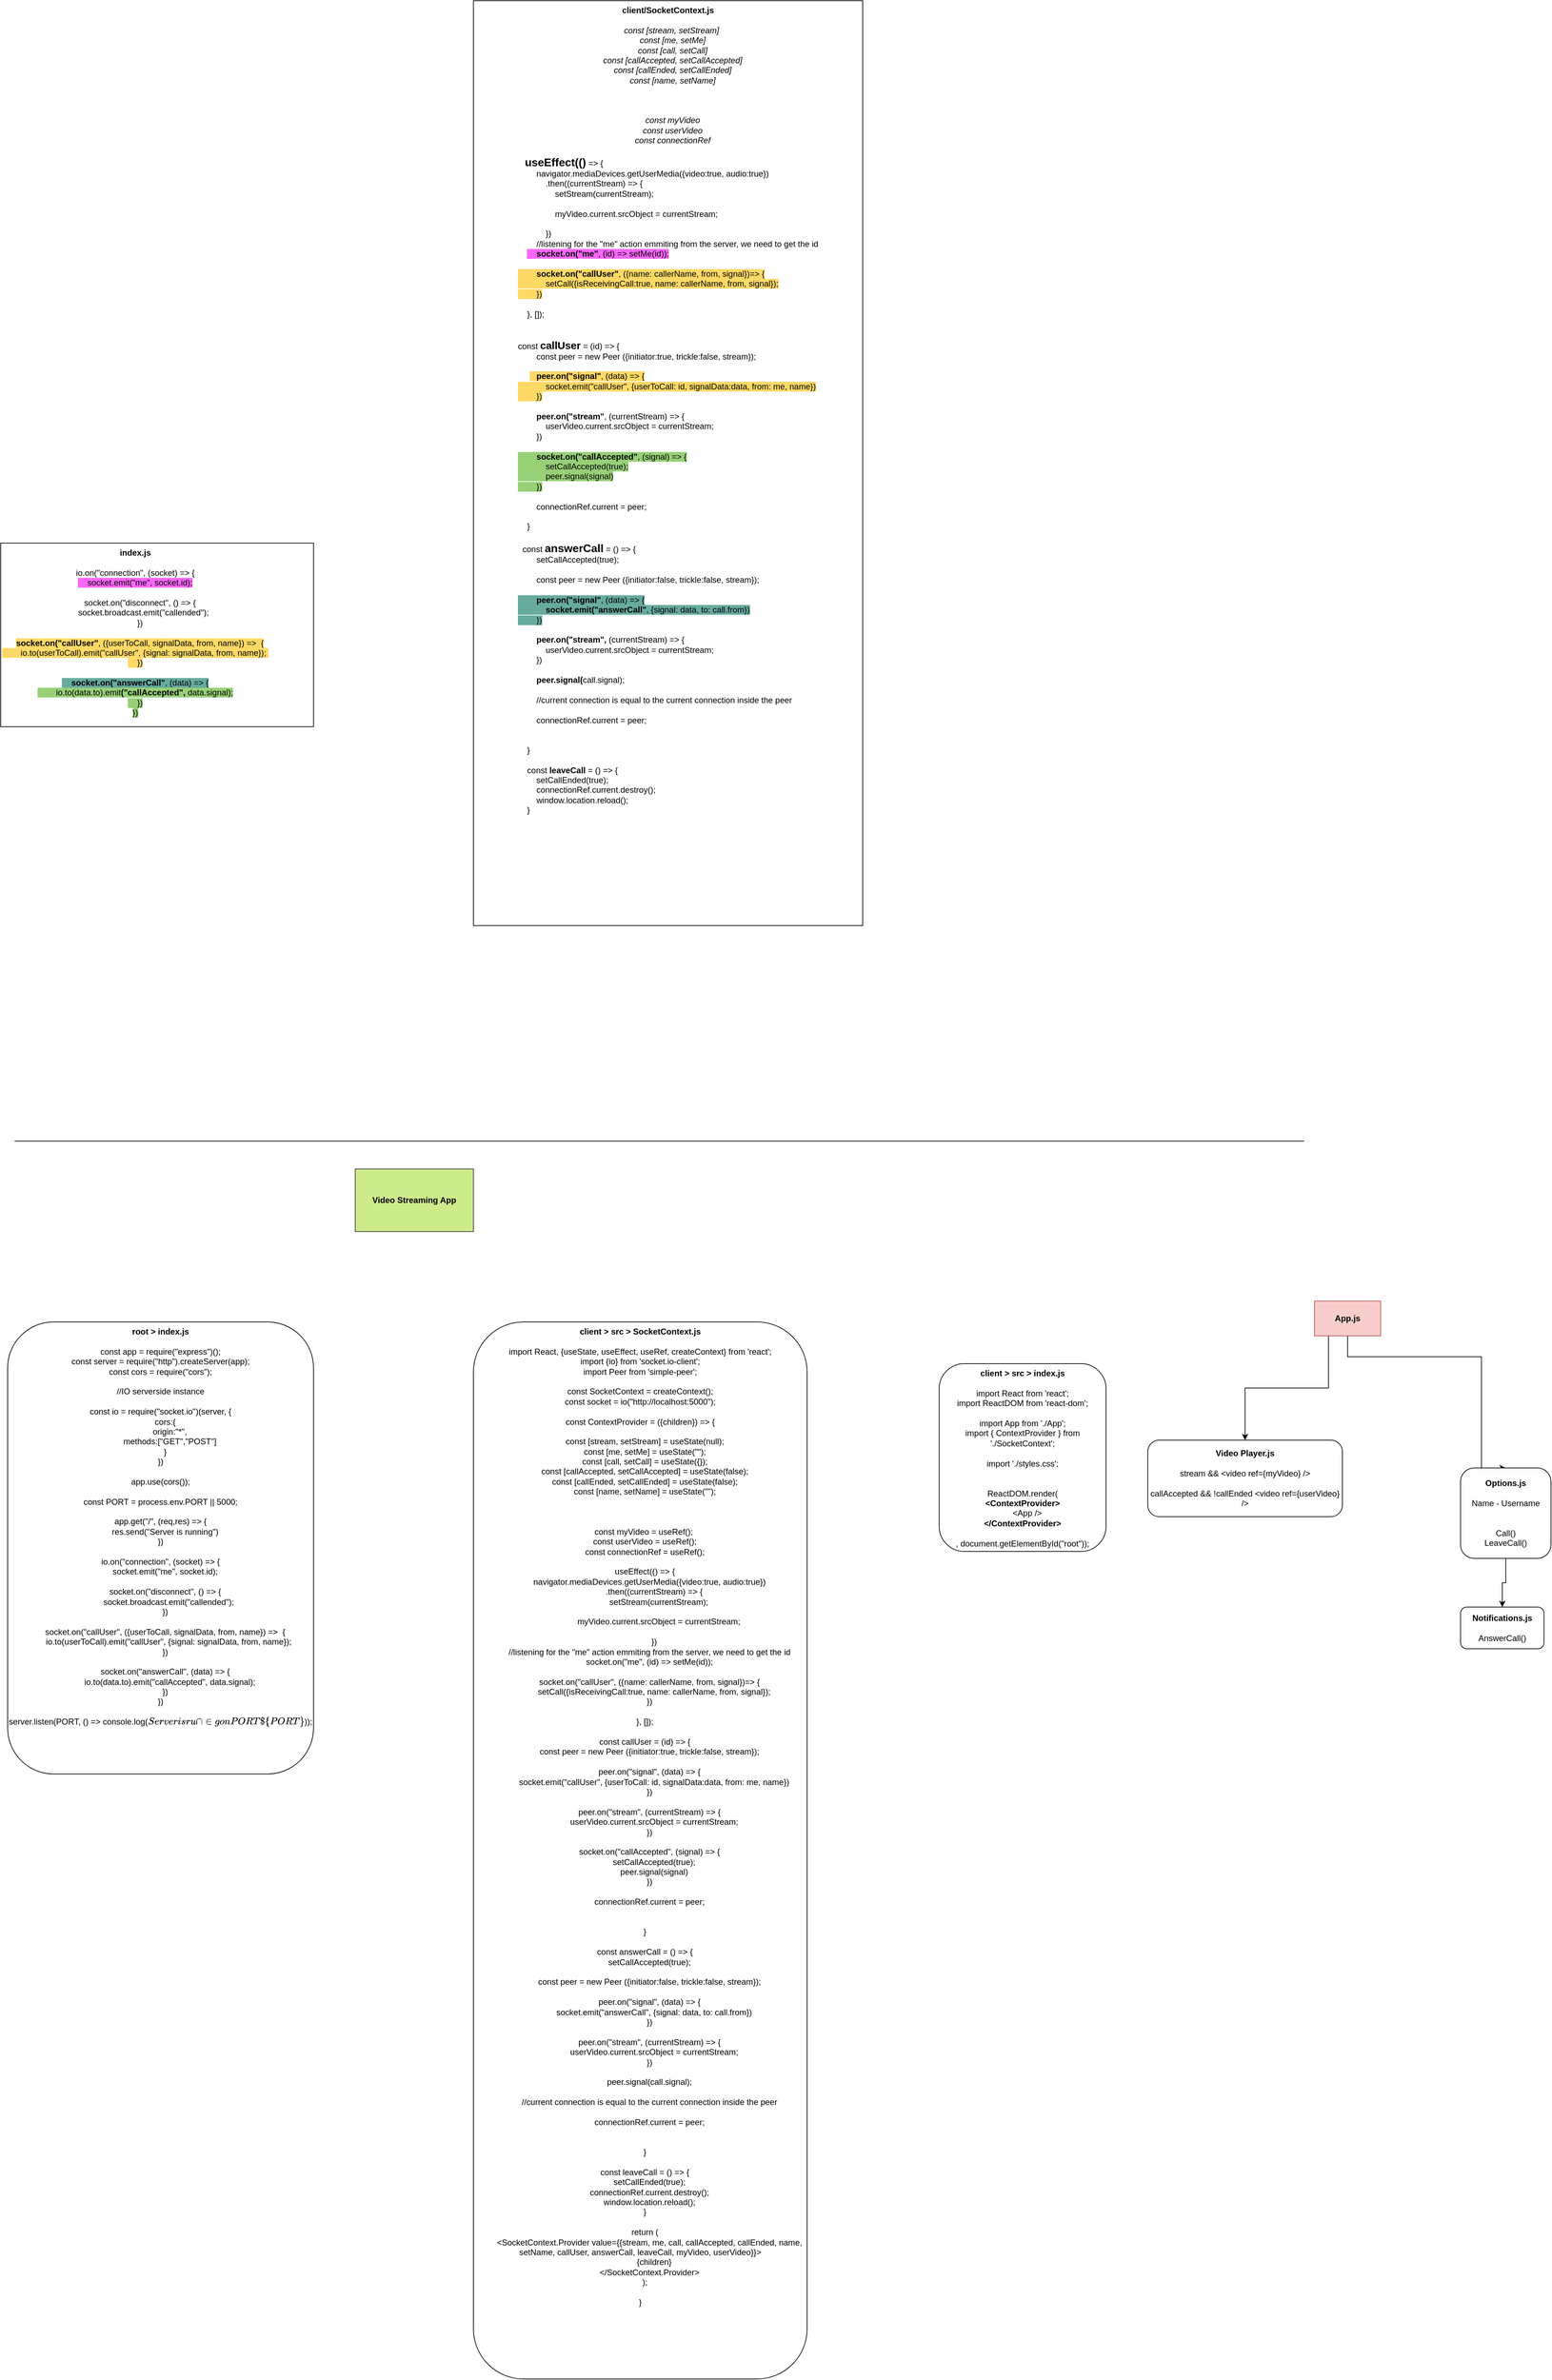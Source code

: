 <mxfile version="14.7.6" type="device"><diagram id="g6lnOcS13rp7qdXDNUub" name="Page-1"><mxGraphModel dx="1695" dy="2788" grid="1" gridSize="10" guides="1" tooltips="1" connect="1" arrows="1" fold="1" page="1" pageScale="1" pageWidth="827" pageHeight="1169" math="0" shadow="0"><root><mxCell id="0"/><mxCell id="1" parent="0"/><mxCell id="RnhJ8bq2N-YOVdaDgEwS-3" value="Video Streaming App" style="rounded=0;whiteSpace=wrap;html=1;fillColor=#cdeb8b;strokeColor=#36393d;fontStyle=1" parent="1" vertex="1"><mxGeometry x="440" y="40" width="170" height="90" as="geometry"/></mxCell><mxCell id="RnhJ8bq2N-YOVdaDgEwS-5" value="&lt;b&gt;root &amp;gt; index.js&lt;/b&gt;&lt;br&gt;&lt;br&gt;&lt;div&gt;&lt;div&gt;const app = require(&quot;express&quot;)();&lt;/div&gt;&lt;div&gt;const server = require(&quot;http&quot;).createServer(app);&lt;/div&gt;&lt;div&gt;const cors = require(&quot;cors&quot;);&lt;/div&gt;&lt;div&gt;&lt;br&gt;&lt;/div&gt;&lt;div&gt;//IO serverside instance&lt;/div&gt;&lt;div&gt;&lt;br&gt;&lt;/div&gt;&lt;div&gt;const io = require(&quot;socket.io&quot;)(server, {&lt;/div&gt;&lt;div&gt;&amp;nbsp; &amp;nbsp; cors:{&lt;/div&gt;&lt;div&gt;&amp;nbsp; &amp;nbsp; &amp;nbsp; &amp;nbsp; origin:&quot;*&quot;,&lt;/div&gt;&lt;div&gt;&amp;nbsp; &amp;nbsp; &amp;nbsp; &amp;nbsp; methods:[&quot;GET&quot;,&quot;POST&quot;]&lt;/div&gt;&lt;div&gt;&amp;nbsp; &amp;nbsp; }&lt;/div&gt;&lt;div&gt;})&lt;/div&gt;&lt;div&gt;&lt;br&gt;&lt;/div&gt;&lt;div&gt;app.use(cors());&lt;/div&gt;&lt;div&gt;&lt;br&gt;&lt;/div&gt;&lt;div&gt;const PORT = process.env.PORT || 5000;&lt;/div&gt;&lt;div&gt;&lt;br&gt;&lt;/div&gt;&lt;div&gt;app.get(&quot;/&quot;, (req,res) =&amp;gt; {&lt;/div&gt;&lt;div&gt;&amp;nbsp; &amp;nbsp; res.send(&quot;Server is running&quot;)&lt;/div&gt;&lt;div&gt;})&lt;/div&gt;&lt;div&gt;&lt;br&gt;&lt;/div&gt;&lt;div&gt;io.on(&quot;connection&quot;, (socket) =&amp;gt; {&lt;/div&gt;&lt;div&gt;&amp;nbsp; &amp;nbsp; socket.emit(&quot;me&quot;, socket.id);&lt;/div&gt;&lt;div&gt;&lt;br&gt;&lt;/div&gt;&lt;div&gt;&amp;nbsp; &amp;nbsp; socket.on(&quot;disconnect&quot;, () =&amp;gt; {&lt;/div&gt;&lt;div&gt;&amp;nbsp; &amp;nbsp; &amp;nbsp; &amp;nbsp; socket.broadcast.emit(&quot;callended&quot;);&amp;nbsp;&lt;/div&gt;&lt;div&gt;&amp;nbsp; &amp;nbsp; })&lt;/div&gt;&lt;div&gt;&lt;br&gt;&lt;/div&gt;&lt;div&gt;&amp;nbsp; &amp;nbsp; socket.on(&quot;callUser&quot;, ({userToCall, signalData, from, name}) =&amp;gt;&amp;nbsp; {&lt;/div&gt;&lt;div&gt;&amp;nbsp; &amp;nbsp; &amp;nbsp; &amp;nbsp; io.to(userToCall).emit(&quot;callUser&quot;, {signal: signalData, from, name});&amp;nbsp;&lt;/div&gt;&lt;div&gt;&amp;nbsp; &amp;nbsp; })&lt;/div&gt;&lt;div&gt;&lt;br&gt;&lt;/div&gt;&lt;div&gt;&amp;nbsp; &amp;nbsp; socket.on(&quot;answerCall&quot;, (data) =&amp;gt; {&lt;/div&gt;&lt;div&gt;&amp;nbsp; &amp;nbsp; &amp;nbsp; &amp;nbsp; io.to(data.to).emit(&quot;callAccepted&quot;, data.signal);&lt;/div&gt;&lt;div&gt;&amp;nbsp; &amp;nbsp; })&lt;/div&gt;&lt;div&gt;})&lt;/div&gt;&lt;div&gt;&lt;br&gt;&lt;/div&gt;&lt;div&gt;server.listen(PORT, () =&amp;gt; console.log(`Server is running on PORT ${PORT}`));&lt;/div&gt;&lt;/div&gt;" style="rounded=1;whiteSpace=wrap;html=1;verticalAlign=top;" parent="1" vertex="1"><mxGeometry x="-60" y="260" width="440" height="650" as="geometry"/></mxCell><mxCell id="rNgBAZTdaepV1WTGZwAj-3" value="&lt;div style=&quot;text-align: center&quot;&gt;&lt;div&gt;&lt;b&gt;index.js&lt;/b&gt;&lt;/div&gt;&lt;div&gt;&lt;br&gt;&lt;/div&gt;&lt;div&gt;&lt;div&gt;io.on(&quot;connection&quot;, (socket) =&amp;gt; {&lt;/div&gt;&lt;div&gt;&lt;span style=&quot;background-color: rgb(255 , 102 , 255)&quot;&gt;&amp;nbsp; &amp;nbsp; socket.emit(&quot;me&quot;, socket.id);&lt;/span&gt;&lt;/div&gt;&lt;div&gt;&lt;br&gt;&lt;/div&gt;&lt;div&gt;&amp;nbsp; &amp;nbsp; socket.on(&quot;disconnect&quot;, () =&amp;gt; {&lt;/div&gt;&lt;div&gt;&amp;nbsp; &amp;nbsp; &amp;nbsp; &amp;nbsp; socket.broadcast.emit(&quot;callended&quot;);&amp;nbsp;&lt;/div&gt;&lt;div&gt;&amp;nbsp; &amp;nbsp; })&lt;/div&gt;&lt;div&gt;&lt;br&gt;&lt;/div&gt;&lt;div&gt;&amp;nbsp; &amp;nbsp; &lt;span style=&quot;background-color: rgb(255 , 217 , 102)&quot;&gt;&lt;b&gt;socket.on(&quot;callUser&quot;&lt;/b&gt;, ({userToCall, signalData, from, name}) =&amp;gt;&amp;nbsp; {&lt;/span&gt;&lt;/div&gt;&lt;div&gt;&lt;span style=&quot;background-color: rgb(255 , 217 , 102)&quot;&gt;&amp;nbsp; &amp;nbsp; &amp;nbsp;&lt;b&gt; &amp;nbsp;&lt;/b&gt; io.to(userToCall).emit(&quot;callUser&quot;, {signal: signalData, from, name});&amp;nbsp;&lt;/span&gt;&lt;/div&gt;&lt;div&gt;&lt;span style=&quot;background-color: rgb(255 , 217 , 102)&quot;&gt;&amp;nbsp; &amp;nbsp; })&lt;/span&gt;&lt;/div&gt;&lt;div&gt;&lt;br&gt;&lt;/div&gt;&lt;div&gt;&lt;span style=&quot;background-color: rgb(103 , 171 , 159)&quot;&gt;&amp;nbsp; &amp;nbsp; &lt;b&gt;socket.on(&quot;answerCall&quot;&lt;/b&gt;, (data) =&amp;gt; {&lt;/span&gt;&lt;/div&gt;&lt;div&gt;&lt;span style=&quot;background-color: rgb(151 , 208 , 119)&quot;&gt;&amp;nbsp; &amp;nbsp; &amp;nbsp; &amp;nbsp; io.to(data.to).emit&lt;b&gt;(&quot;callAccepted&quot;,&lt;/b&gt; data.signal);&lt;/span&gt;&lt;/div&gt;&lt;div&gt;&lt;span style=&quot;background-color: rgb(151 , 208 , 119)&quot;&gt;&amp;nbsp; &amp;nbsp; })&lt;/span&gt;&lt;/div&gt;&lt;div&gt;&lt;span style=&quot;background-color: rgb(151 , 208 , 119)&quot;&gt;})&lt;/span&gt;&lt;/div&gt;&lt;/div&gt;&lt;/div&gt;" style="rounded=0;whiteSpace=wrap;html=1;align=left;verticalAlign=top;" vertex="1" parent="1"><mxGeometry x="-70" y="-860" width="450" height="264" as="geometry"/></mxCell><mxCell id="rNgBAZTdaepV1WTGZwAj-5" value="" style="endArrow=none;html=1;" edge="1" parent="1"><mxGeometry width="50" height="50" relative="1" as="geometry"><mxPoint x="-50" as="sourcePoint"/><mxPoint x="1805" as="targetPoint"/></mxGeometry></mxCell><mxCell id="rNgBAZTdaepV1WTGZwAj-6" value="&lt;div&gt;&lt;b&gt;client/SocketContext.js&lt;/b&gt;&lt;/div&gt;&lt;div&gt;&lt;br&gt;&lt;/div&gt;&lt;div&gt;&amp;nbsp; &amp;nbsp;&lt;span&gt;&lt;i&gt;&amp;nbsp;const [stream, setStream]&amp;nbsp;&lt;/i&gt;&lt;/span&gt;&lt;/div&gt;&lt;div&gt;&lt;i&gt;&amp;nbsp; &amp;nbsp; const [me, setMe]&lt;/i&gt;&lt;/div&gt;&lt;div&gt;&lt;i&gt;&amp;nbsp; &amp;nbsp; const [call, setCall]&lt;/i&gt;&lt;/div&gt;&lt;div&gt;&lt;i&gt;&amp;nbsp; &amp;nbsp; const [callAccepted, setCallAccepted]&lt;/i&gt;&lt;/div&gt;&lt;div&gt;&lt;i&gt;&amp;nbsp; &amp;nbsp; const [callEnded, setCallEnded]&lt;/i&gt;&lt;/div&gt;&lt;div&gt;&lt;i&gt;&amp;nbsp; &amp;nbsp; const [name, setName]&lt;/i&gt;&lt;/div&gt;&lt;div&gt;&lt;i&gt;&lt;br&gt;&lt;/i&gt;&lt;/div&gt;&lt;div&gt;&lt;i&gt;&lt;br&gt;&lt;/i&gt;&lt;/div&gt;&lt;div&gt;&lt;i&gt;&lt;br&gt;&lt;/i&gt;&lt;/div&gt;&lt;div&gt;&lt;i&gt;&amp;nbsp; &amp;nbsp; const myVideo&lt;/i&gt;&lt;/div&gt;&lt;div&gt;&lt;i&gt;&amp;nbsp; &amp;nbsp; const userVideo&lt;/i&gt;&lt;/div&gt;&lt;div&gt;&lt;i&gt;&amp;nbsp; &amp;nbsp; const connectionRef&lt;/i&gt;&lt;/div&gt;&lt;div&gt;&lt;i&gt;&lt;br&gt;&lt;/i&gt;&lt;/div&gt;&lt;div&gt;&lt;div style=&quot;text-align: left&quot;&gt;&amp;nbsp; &amp;nbsp;&lt;b&gt;&lt;font style=&quot;font-size: 16px&quot;&gt;useEffect(()&lt;/font&gt;&lt;/b&gt; =&amp;gt; {&lt;/div&gt;&lt;div style=&quot;text-align: left&quot;&gt;&amp;nbsp; &amp;nbsp; &amp;nbsp; &amp;nbsp; navigator.mediaDevices.getUserMedia({video:true, audio:true})&lt;/div&gt;&lt;div style=&quot;text-align: left&quot;&gt;&amp;nbsp; &amp;nbsp; &amp;nbsp; &amp;nbsp; &amp;nbsp; &amp;nbsp; .then((currentStream) =&amp;gt; {&lt;/div&gt;&lt;div style=&quot;text-align: left&quot;&gt;&amp;nbsp; &amp;nbsp; &amp;nbsp; &amp;nbsp; &amp;nbsp; &amp;nbsp; &amp;nbsp; &amp;nbsp; setStream(currentStream);&lt;/div&gt;&lt;div style=&quot;text-align: left&quot;&gt;&lt;br&gt;&lt;/div&gt;&lt;div style=&quot;text-align: left&quot;&gt;&amp;nbsp; &amp;nbsp; &amp;nbsp; &amp;nbsp; &amp;nbsp; &amp;nbsp; &amp;nbsp; &amp;nbsp; myVideo.current.srcObject = currentStream;&lt;/div&gt;&lt;div style=&quot;text-align: left&quot;&gt;&lt;br&gt;&lt;/div&gt;&lt;div style=&quot;text-align: left&quot;&gt;&amp;nbsp; &amp;nbsp; &amp;nbsp; &amp;nbsp; &amp;nbsp; &amp;nbsp; })&lt;/div&gt;&lt;div style=&quot;text-align: left&quot;&gt;&amp;nbsp; &amp;nbsp; &amp;nbsp; &amp;nbsp; //listening for the &quot;me&quot; action emmiting from the server, we need to get the id&lt;/div&gt;&lt;div style=&quot;text-align: left&quot;&gt;&amp;nbsp; &amp;nbsp; &lt;span style=&quot;background-color: rgb(255 , 102 , 255)&quot;&gt;&amp;nbsp; &amp;nbsp;&lt;b&gt; socket.on(&quot;me&quot;&lt;/b&gt;, (id) =&amp;gt; setMe(id));&lt;/span&gt;&lt;/div&gt;&lt;div style=&quot;text-align: left&quot;&gt;&lt;br&gt;&lt;/div&gt;&lt;div style=&quot;text-align: left&quot;&gt;&lt;span style=&quot;background-color: rgb(255 , 217 , 102)&quot;&gt;&amp;nbsp; &amp;nbsp; &amp;nbsp; &amp;nbsp; &lt;b&gt;socket.on(&quot;callUser&quot;&lt;/b&gt;, ({name: callerName, from, signal})=&amp;gt; {&lt;/span&gt;&lt;/div&gt;&lt;div style=&quot;text-align: left&quot;&gt;&lt;span style=&quot;background-color: rgb(255 , 217 , 102)&quot;&gt;&amp;nbsp; &amp;nbsp; &amp;nbsp; &amp;nbsp; &amp;nbsp; &amp;nbsp; setCall({isReceivingCall:true, name: callerName, from, signal});&lt;/span&gt;&lt;/div&gt;&lt;div style=&quot;text-align: left&quot;&gt;&lt;span style=&quot;background-color: rgb(255 , 217 , 102)&quot;&gt;&amp;nbsp; &amp;nbsp; &amp;nbsp; &amp;nbsp; })&lt;/span&gt;&lt;/div&gt;&lt;div style=&quot;text-align: left&quot;&gt;&lt;br&gt;&lt;/div&gt;&lt;div style=&quot;text-align: left&quot;&gt;&amp;nbsp; &amp;nbsp; }, []);&lt;/div&gt;&lt;/div&gt;&lt;div style=&quot;text-align: left&quot;&gt;&lt;br&gt;&lt;/div&gt;&lt;div style=&quot;text-align: left&quot;&gt;&lt;br&gt;&lt;/div&gt;&lt;div style=&quot;text-align: left&quot;&gt;&lt;div&gt;const &lt;b&gt;&lt;font style=&quot;font-size: 15px&quot;&gt;callUser&lt;/font&gt; &lt;/b&gt;= (id) =&amp;gt; {&lt;/div&gt;&lt;div&gt;&amp;nbsp; &amp;nbsp; &amp;nbsp; &amp;nbsp; const peer = new Peer ({initiator:true, trickle:false, stream});&lt;/div&gt;&lt;div&gt;&lt;br&gt;&lt;/div&gt;&lt;div&gt;&amp;nbsp; &amp;nbsp; &amp;nbsp;&lt;span style=&quot;background-color: rgb(255 , 217 , 102)&quot;&gt; &lt;b&gt;&amp;nbsp; peer.on(&quot;signal&quot;&lt;/b&gt;, (data) =&amp;gt; {&lt;/span&gt;&lt;/div&gt;&lt;div&gt;&lt;span style=&quot;background-color: rgb(255 , 217 , 102)&quot;&gt;&amp;nbsp; &amp;nbsp; &amp;nbsp; &amp;nbsp; &amp;nbsp; &amp;nbsp; socket.emit(&quot;callUser&quot;, {userToCall: id, signalData:data, from: me, name})&lt;/span&gt;&lt;/div&gt;&lt;div&gt;&lt;span style=&quot;background-color: rgb(255 , 217 , 102)&quot;&gt;&amp;nbsp; &amp;nbsp; &amp;nbsp; &amp;nbsp; })&lt;/span&gt;&lt;/div&gt;&lt;div&gt;&lt;br&gt;&lt;/div&gt;&lt;div&gt;&amp;nbsp; &amp;nbsp; &amp;nbsp; &amp;nbsp; &lt;b&gt;peer.on(&quot;stream&quot;&lt;/b&gt;, (currentStream) =&amp;gt; {&lt;/div&gt;&lt;div&gt;&amp;nbsp; &amp;nbsp; &amp;nbsp; &amp;nbsp; &amp;nbsp; &amp;nbsp; userVideo.current.srcObject = currentStream;&lt;/div&gt;&lt;div&gt;&amp;nbsp; &amp;nbsp; &amp;nbsp; &amp;nbsp; })&lt;/div&gt;&lt;div&gt;&lt;br&gt;&lt;/div&gt;&lt;div&gt;&lt;span style=&quot;background-color: rgb(151 , 208 , 119)&quot;&gt;&amp;nbsp; &amp;nbsp; &amp;nbsp; &amp;nbsp;&lt;b&gt; socket.on(&quot;callAccepted&quot;&lt;/b&gt;, (signal) =&amp;gt; {&lt;/span&gt;&lt;/div&gt;&lt;div&gt;&lt;span style=&quot;background-color: rgb(151 , 208 , 119)&quot;&gt;&amp;nbsp; &amp;nbsp; &amp;nbsp; &amp;nbsp; &amp;nbsp; &amp;nbsp; setCallAccepted(true);&lt;/span&gt;&lt;/div&gt;&lt;div&gt;&lt;span style=&quot;background-color: rgb(151 , 208 , 119)&quot;&gt;&amp;nbsp; &amp;nbsp; &amp;nbsp; &amp;nbsp; &amp;nbsp; &amp;nbsp; peer.signal(signal)&lt;/span&gt;&lt;/div&gt;&lt;div&gt;&lt;span style=&quot;background-color: rgb(151 , 208 , 119)&quot;&gt;&amp;nbsp; &amp;nbsp; &amp;nbsp; &amp;nbsp; })&lt;/span&gt;&lt;/div&gt;&lt;div&gt;&lt;br&gt;&lt;/div&gt;&lt;div&gt;&amp;nbsp; &amp;nbsp; &amp;nbsp; &amp;nbsp; connectionRef.current = peer;&lt;/div&gt;&lt;div&gt;&lt;span&gt;&amp;nbsp; &amp;nbsp; &amp;nbsp;&lt;/span&gt;&lt;br&gt;&lt;/div&gt;&lt;div&gt;&amp;nbsp; &amp;nbsp; }&lt;/div&gt;&lt;div&gt;&lt;br&gt;&lt;/div&gt;&lt;div&gt;&lt;div&gt;&amp;nbsp; const &lt;b&gt;&lt;font style=&quot;font-size: 16px&quot;&gt;answerCall&lt;/font&gt; &lt;/b&gt;= () =&amp;gt; {&lt;/div&gt;&lt;div&gt;&amp;nbsp; &amp;nbsp; &amp;nbsp; &amp;nbsp; setCallAccepted(true);&lt;/div&gt;&lt;div&gt;&lt;br&gt;&lt;/div&gt;&lt;div&gt;&amp;nbsp; &amp;nbsp; &amp;nbsp; &amp;nbsp; const peer = new Peer ({initiator:false, trickle:false, stream});&lt;/div&gt;&lt;div&gt;&lt;br&gt;&lt;/div&gt;&lt;div&gt;&lt;span style=&quot;background-color: rgb(103 , 171 , 159)&quot;&gt;&amp;nbsp; &amp;nbsp; &amp;nbsp;&lt;b&gt; &amp;nbsp; peer.on(&quot;signal&quot;&lt;/b&gt;, (data) =&amp;gt; {&lt;/span&gt;&lt;/div&gt;&lt;div&gt;&lt;span style=&quot;background-color: rgb(103 , 171 , 159)&quot;&gt;&amp;nbsp; &amp;nbsp; &amp;nbsp; &amp;nbsp; &amp;nbsp; &amp;nbsp; &lt;b&gt;socket.emit(&quot;answerCall&quot;&lt;/b&gt;, {signal: data, to: call.from})&lt;/span&gt;&lt;/div&gt;&lt;div&gt;&lt;span style=&quot;background-color: rgb(103 , 171 , 159)&quot;&gt;&amp;nbsp; &amp;nbsp; &amp;nbsp; &amp;nbsp; })&lt;/span&gt;&lt;/div&gt;&lt;div&gt;&lt;br&gt;&lt;/div&gt;&lt;div&gt;&amp;nbsp; &amp;nbsp; &amp;nbsp; &amp;nbsp; &lt;b&gt;peer.on(&quot;stream&quot;,&lt;/b&gt; (currentStream) =&amp;gt; {&lt;/div&gt;&lt;div&gt;&amp;nbsp; &amp;nbsp; &amp;nbsp; &amp;nbsp; &amp;nbsp; &amp;nbsp; userVideo.current.srcObject = currentStream;&lt;/div&gt;&lt;div&gt;&amp;nbsp; &amp;nbsp; &amp;nbsp; &amp;nbsp; })&lt;/div&gt;&lt;div&gt;&lt;br&gt;&lt;/div&gt;&lt;div&gt;&amp;nbsp; &amp;nbsp; &amp;nbsp; &amp;nbsp; &lt;b&gt;peer.signal(&lt;/b&gt;call.signal);&lt;/div&gt;&lt;div&gt;&lt;br&gt;&lt;/div&gt;&lt;div&gt;&amp;nbsp; &amp;nbsp; &amp;nbsp; &amp;nbsp; //current connection is equal to the current connection inside the peer&lt;/div&gt;&lt;div&gt;&lt;br&gt;&lt;/div&gt;&lt;div&gt;&amp;nbsp; &amp;nbsp; &amp;nbsp; &amp;nbsp; connectionRef.current = peer;&lt;/div&gt;&lt;div&gt;&lt;br&gt;&lt;/div&gt;&lt;div&gt;&lt;br&gt;&lt;/div&gt;&lt;div&gt;&amp;nbsp; &amp;nbsp; }&lt;/div&gt;&lt;/div&gt;&lt;div&gt;&lt;br&gt;&lt;/div&gt;&lt;div&gt;&lt;div&gt;&amp;nbsp; &amp;nbsp; const &lt;b&gt;leaveCall&lt;/b&gt; = () =&amp;gt; {&lt;/div&gt;&lt;div&gt;&amp;nbsp; &amp;nbsp; &amp;nbsp; &amp;nbsp; setCallEnded(true);&lt;/div&gt;&lt;div&gt;&amp;nbsp; &amp;nbsp; &amp;nbsp; &amp;nbsp; connectionRef.current.destroy();&lt;/div&gt;&lt;div&gt;&amp;nbsp; &amp;nbsp; &amp;nbsp; &amp;nbsp; window.location.reload();&lt;/div&gt;&lt;div&gt;&amp;nbsp; &amp;nbsp; }&lt;/div&gt;&lt;/div&gt;&lt;/div&gt;" style="rounded=0;whiteSpace=wrap;html=1;align=center;verticalAlign=top;" vertex="1" parent="1"><mxGeometry x="610" y="-1640" width="560" height="1330" as="geometry"/></mxCell><mxCell id="rNgBAZTdaepV1WTGZwAj-9" value="&lt;b&gt;client &amp;gt; src &amp;gt; SocketContext.js&lt;/b&gt;&lt;br&gt;&lt;br&gt;&lt;div&gt;import React, {useState, useEffect, useRef, createContext} from 'react';&lt;/div&gt;&lt;div&gt;import {io} from 'socket.io-client';&lt;/div&gt;&lt;div&gt;import Peer from 'simple-peer';&lt;/div&gt;&lt;div&gt;&lt;br&gt;&lt;/div&gt;&lt;div&gt;const SocketContext = createContext();&lt;/div&gt;&lt;div&gt;const socket = io(&quot;http://localhost:5000&quot;);&lt;/div&gt;&lt;div&gt;&lt;br&gt;&lt;/div&gt;&lt;div&gt;const ContextProvider = ({children}) =&amp;gt; {&lt;/div&gt;&lt;div&gt;&lt;br&gt;&lt;/div&gt;&lt;div&gt;&amp;nbsp; &amp;nbsp; const [stream, setStream] = useState(null);&lt;/div&gt;&lt;div&gt;&amp;nbsp; &amp;nbsp; const [me, setMe] = useState(&quot;&quot;);&lt;/div&gt;&lt;div&gt;&amp;nbsp; &amp;nbsp; const [call, setCall] = useState({});&lt;/div&gt;&lt;div&gt;&amp;nbsp; &amp;nbsp; const [callAccepted, setCallAccepted] = useState(false);&lt;/div&gt;&lt;div&gt;&amp;nbsp; &amp;nbsp; const [callEnded, setCallEnded] = useState(false);&lt;/div&gt;&lt;div&gt;&amp;nbsp; &amp;nbsp; const [name, setName] = useState(&quot;&quot;);&lt;/div&gt;&lt;div&gt;&lt;br&gt;&lt;/div&gt;&lt;div&gt;&lt;br&gt;&lt;/div&gt;&lt;div&gt;&lt;br&gt;&lt;/div&gt;&lt;div&gt;&amp;nbsp; &amp;nbsp; const myVideo = useRef();&amp;nbsp;&lt;/div&gt;&lt;div&gt;&amp;nbsp; &amp;nbsp; const userVideo = useRef();&lt;/div&gt;&lt;div&gt;&amp;nbsp; &amp;nbsp; const connectionRef = useRef();&lt;/div&gt;&lt;div&gt;&lt;br&gt;&lt;/div&gt;&lt;div&gt;&amp;nbsp; &amp;nbsp; useEffect(() =&amp;gt; {&lt;/div&gt;&lt;div&gt;&amp;nbsp; &amp;nbsp; &amp;nbsp; &amp;nbsp; navigator.mediaDevices.getUserMedia({video:true, audio:true})&lt;/div&gt;&lt;div&gt;&amp;nbsp; &amp;nbsp; &amp;nbsp; &amp;nbsp; &amp;nbsp; &amp;nbsp; .then((currentStream) =&amp;gt; {&lt;/div&gt;&lt;div&gt;&amp;nbsp; &amp;nbsp; &amp;nbsp; &amp;nbsp; &amp;nbsp; &amp;nbsp; &amp;nbsp; &amp;nbsp; setStream(currentStream);&lt;/div&gt;&lt;div&gt;&lt;br&gt;&lt;/div&gt;&lt;div&gt;&amp;nbsp; &amp;nbsp; &amp;nbsp; &amp;nbsp; &amp;nbsp; &amp;nbsp; &amp;nbsp; &amp;nbsp; myVideo.current.srcObject = currentStream;&lt;/div&gt;&lt;div&gt;&lt;br&gt;&lt;/div&gt;&lt;div&gt;&amp;nbsp; &amp;nbsp; &amp;nbsp; &amp;nbsp; &amp;nbsp; &amp;nbsp; })&lt;/div&gt;&lt;div&gt;&amp;nbsp; &amp;nbsp; &amp;nbsp; &amp;nbsp; //listening for the &quot;me&quot; action emmiting from the server, we need to get the id&lt;/div&gt;&lt;div&gt;&amp;nbsp; &amp;nbsp; &amp;nbsp; &amp;nbsp; socket.on(&quot;me&quot;, (id) =&amp;gt; setMe(id));&lt;/div&gt;&lt;div&gt;&lt;br&gt;&lt;/div&gt;&lt;div&gt;&amp;nbsp; &amp;nbsp; &amp;nbsp; &amp;nbsp; socket.on(&quot;callUser&quot;, ({name: callerName, from, signal})=&amp;gt; {&lt;/div&gt;&lt;div&gt;&amp;nbsp; &amp;nbsp; &amp;nbsp; &amp;nbsp; &amp;nbsp; &amp;nbsp; setCall({isReceivingCall:true, name: callerName, from, signal});&lt;/div&gt;&lt;div&gt;&amp;nbsp; &amp;nbsp; &amp;nbsp; &amp;nbsp; })&lt;/div&gt;&lt;div&gt;&lt;br&gt;&lt;/div&gt;&lt;div&gt;&amp;nbsp; &amp;nbsp; }, []);&lt;/div&gt;&lt;div&gt;&lt;br&gt;&lt;/div&gt;&lt;div&gt;&amp;nbsp; &amp;nbsp; const callUser = (id) =&amp;gt; {&lt;/div&gt;&lt;div&gt;&amp;nbsp; &amp;nbsp; &amp;nbsp; &amp;nbsp; const peer = new Peer ({initiator:true, trickle:false, stream});&lt;/div&gt;&lt;div&gt;&lt;br&gt;&lt;/div&gt;&lt;div&gt;&amp;nbsp; &amp;nbsp; &amp;nbsp; &amp;nbsp; peer.on(&quot;signal&quot;, (data) =&amp;gt; {&lt;/div&gt;&lt;div&gt;&amp;nbsp; &amp;nbsp; &amp;nbsp; &amp;nbsp; &amp;nbsp; &amp;nbsp; socket.emit(&quot;callUser&quot;, {userToCall: id, signalData:data, from: me, name})&lt;/div&gt;&lt;div&gt;&amp;nbsp; &amp;nbsp; &amp;nbsp; &amp;nbsp; })&lt;/div&gt;&lt;div&gt;&lt;br&gt;&lt;/div&gt;&lt;div&gt;&amp;nbsp; &amp;nbsp; &amp;nbsp; &amp;nbsp; peer.on(&quot;stream&quot;, (currentStream) =&amp;gt; {&lt;/div&gt;&lt;div&gt;&amp;nbsp; &amp;nbsp; &amp;nbsp; &amp;nbsp; &amp;nbsp; &amp;nbsp; userVideo.current.srcObject = currentStream;&lt;/div&gt;&lt;div&gt;&amp;nbsp; &amp;nbsp; &amp;nbsp; &amp;nbsp; })&lt;/div&gt;&lt;div&gt;&lt;br&gt;&lt;/div&gt;&lt;div&gt;&amp;nbsp; &amp;nbsp; &amp;nbsp; &amp;nbsp; socket.on(&quot;callAccepted&quot;, (signal) =&amp;gt; {&lt;/div&gt;&lt;div&gt;&amp;nbsp; &amp;nbsp; &amp;nbsp; &amp;nbsp; &amp;nbsp; &amp;nbsp; setCallAccepted(true);&lt;/div&gt;&lt;div&gt;&amp;nbsp; &amp;nbsp; &amp;nbsp; &amp;nbsp; &amp;nbsp; &amp;nbsp; peer.signal(signal)&lt;/div&gt;&lt;div&gt;&amp;nbsp; &amp;nbsp; &amp;nbsp; &amp;nbsp; })&lt;/div&gt;&lt;div&gt;&lt;br&gt;&lt;/div&gt;&lt;div&gt;&amp;nbsp; &amp;nbsp; &amp;nbsp; &amp;nbsp; connectionRef.current = peer;&lt;/div&gt;&lt;div&gt;&lt;br&gt;&lt;/div&gt;&lt;div&gt;&lt;br&gt;&lt;/div&gt;&lt;div&gt;&amp;nbsp; &amp;nbsp; }&lt;/div&gt;&lt;div&gt;&lt;br&gt;&lt;/div&gt;&lt;div&gt;&amp;nbsp; &amp;nbsp; const answerCall = () =&amp;gt; {&lt;/div&gt;&lt;div&gt;&amp;nbsp; &amp;nbsp; &amp;nbsp; &amp;nbsp; setCallAccepted(true);&lt;/div&gt;&lt;div&gt;&lt;br&gt;&lt;/div&gt;&lt;div&gt;&amp;nbsp; &amp;nbsp; &amp;nbsp; &amp;nbsp; const peer = new Peer ({initiator:false, trickle:false, stream});&lt;/div&gt;&lt;div&gt;&lt;br&gt;&lt;/div&gt;&lt;div&gt;&amp;nbsp; &amp;nbsp; &amp;nbsp; &amp;nbsp; peer.on(&quot;signal&quot;, (data) =&amp;gt; {&lt;/div&gt;&lt;div&gt;&amp;nbsp; &amp;nbsp; &amp;nbsp; &amp;nbsp; &amp;nbsp; &amp;nbsp; socket.emit(&quot;answerCall&quot;, {signal: data, to: call.from})&lt;/div&gt;&lt;div&gt;&amp;nbsp; &amp;nbsp; &amp;nbsp; &amp;nbsp; })&lt;/div&gt;&lt;div&gt;&lt;br&gt;&lt;/div&gt;&lt;div&gt;&amp;nbsp; &amp;nbsp; &amp;nbsp; &amp;nbsp; peer.on(&quot;stream&quot;, (currentStream) =&amp;gt; {&lt;/div&gt;&lt;div&gt;&amp;nbsp; &amp;nbsp; &amp;nbsp; &amp;nbsp; &amp;nbsp; &amp;nbsp; userVideo.current.srcObject = currentStream;&lt;/div&gt;&lt;div&gt;&amp;nbsp; &amp;nbsp; &amp;nbsp; &amp;nbsp; })&lt;/div&gt;&lt;div&gt;&lt;br&gt;&lt;/div&gt;&lt;div&gt;&amp;nbsp; &amp;nbsp; &amp;nbsp; &amp;nbsp; peer.signal(call.signal);&lt;/div&gt;&lt;div&gt;&lt;br&gt;&lt;/div&gt;&lt;div&gt;&amp;nbsp; &amp;nbsp; &amp;nbsp; &amp;nbsp; //current connection is equal to the current connection inside the peer&lt;/div&gt;&lt;div&gt;&lt;br&gt;&lt;/div&gt;&lt;div&gt;&amp;nbsp; &amp;nbsp; &amp;nbsp; &amp;nbsp; connectionRef.current = peer;&lt;/div&gt;&lt;div&gt;&lt;br&gt;&lt;/div&gt;&lt;div&gt;&lt;br&gt;&lt;/div&gt;&lt;div&gt;&amp;nbsp; &amp;nbsp; }&lt;/div&gt;&lt;div&gt;&lt;br&gt;&lt;/div&gt;&lt;div&gt;&amp;nbsp; &amp;nbsp; const leaveCall = () =&amp;gt; {&lt;/div&gt;&lt;div&gt;&amp;nbsp; &amp;nbsp; &amp;nbsp; &amp;nbsp; setCallEnded(true);&lt;/div&gt;&lt;div&gt;&amp;nbsp; &amp;nbsp; &amp;nbsp; &amp;nbsp; connectionRef.current.destroy();&lt;/div&gt;&lt;div&gt;&amp;nbsp; &amp;nbsp; &amp;nbsp; &amp;nbsp; window.location.reload();&lt;/div&gt;&lt;div&gt;&amp;nbsp; &amp;nbsp; }&lt;/div&gt;&lt;div&gt;&lt;br&gt;&lt;/div&gt;&lt;div&gt;&amp;nbsp; &amp;nbsp; return (&lt;/div&gt;&lt;div&gt;&amp;nbsp; &amp;nbsp; &amp;nbsp; &amp;nbsp; &amp;lt;SocketContext.Provider value={{stream, me, call, callAccepted, callEnded, name, setName, callUser, answerCall, leaveCall, myVideo, userVideo}}&amp;gt;&lt;/div&gt;&lt;div&gt;&amp;nbsp; &amp;nbsp; &amp;nbsp; &amp;nbsp; &amp;nbsp; &amp;nbsp; {children}&lt;/div&gt;&lt;div&gt;&amp;nbsp; &amp;nbsp; &amp;nbsp; &amp;nbsp; &amp;lt;/SocketContext.Provider&amp;gt;&lt;/div&gt;&lt;div&gt;&amp;nbsp; &amp;nbsp; );&lt;/div&gt;&lt;div&gt;&lt;br&gt;&lt;/div&gt;&lt;div&gt;}&lt;/div&gt;" style="rounded=1;whiteSpace=wrap;html=1;align=center;verticalAlign=top;" vertex="1" parent="1"><mxGeometry x="610" y="260" width="480" height="1520" as="geometry"/></mxCell><mxCell id="rNgBAZTdaepV1WTGZwAj-10" value="&lt;b&gt;client &amp;gt; src &amp;gt; index.js&lt;/b&gt;&lt;br&gt;&lt;br&gt;&lt;div&gt;import React from 'react';&lt;/div&gt;&lt;div&gt;import ReactDOM from 'react-dom';&lt;/div&gt;&lt;div&gt;&lt;br&gt;&lt;/div&gt;&lt;div&gt;import App from './App';&lt;/div&gt;&lt;div&gt;import { ContextProvider } from './SocketContext';&lt;/div&gt;&lt;div&gt;&lt;br&gt;&lt;/div&gt;&lt;div&gt;import './styles.css';&lt;/div&gt;&lt;div&gt;&lt;br&gt;&lt;/div&gt;&lt;div&gt;&lt;br&gt;&lt;/div&gt;&lt;div&gt;ReactDOM.render(&lt;/div&gt;&lt;div&gt;&lt;b&gt;&amp;lt;ContextProvider&amp;gt;&lt;/b&gt;&lt;/div&gt;&lt;div&gt;&amp;nbsp; &amp;nbsp; &amp;lt;App /&amp;gt;&lt;/div&gt;&lt;div&gt;&lt;b&gt;&amp;lt;/ContextProvider&amp;gt;&lt;/b&gt;&lt;/div&gt;&lt;div&gt;&lt;br&gt;&lt;/div&gt;&lt;div&gt;, document.getElementById(&quot;root&quot;));&lt;/div&gt;&lt;br&gt;" style="rounded=1;whiteSpace=wrap;html=1;align=center;verticalAlign=top;" vertex="1" parent="1"><mxGeometry x="1280" y="320" width="240" height="270" as="geometry"/></mxCell><mxCell id="rNgBAZTdaepV1WTGZwAj-12" value="Video Player.js&lt;br&gt;&lt;br&gt;&lt;span style=&quot;font-weight: normal&quot;&gt;stream &amp;amp;&amp;amp; &amp;lt;video ref={myVideo} /&amp;gt;&lt;br&gt;&lt;/span&gt;&lt;br&gt;&lt;span style=&quot;font-weight: 400&quot;&gt;callAccepted &amp;amp;&amp;amp; !callEnded &amp;lt;video ref={userVideo} /&amp;gt;&lt;/span&gt;" style="rounded=1;whiteSpace=wrap;html=1;align=center;verticalAlign=middle;fontStyle=1" vertex="1" parent="1"><mxGeometry x="1580" y="430" width="280" height="110" as="geometry"/></mxCell><mxCell id="rNgBAZTdaepV1WTGZwAj-19" style="edgeStyle=orthogonalEdgeStyle;rounded=0;orthogonalLoop=1;jettySize=auto;html=1;exitX=0.5;exitY=1;exitDx=0;exitDy=0;entryX=0.5;entryY=0;entryDx=0;entryDy=0;" edge="1" parent="1" source="rNgBAZTdaepV1WTGZwAj-13" target="rNgBAZTdaepV1WTGZwAj-12"><mxGeometry relative="1" as="geometry"><Array as="points"><mxPoint x="1840" y="280"/><mxPoint x="1840" y="355"/><mxPoint x="1720" y="355"/></Array></mxGeometry></mxCell><mxCell id="rNgBAZTdaepV1WTGZwAj-20" style="edgeStyle=orthogonalEdgeStyle;rounded=0;orthogonalLoop=1;jettySize=auto;html=1;entryX=0.5;entryY=0;entryDx=0;entryDy=0;" edge="1" parent="1" source="rNgBAZTdaepV1WTGZwAj-13" target="rNgBAZTdaepV1WTGZwAj-17"><mxGeometry relative="1" as="geometry"><Array as="points"><mxPoint x="1868" y="310"/><mxPoint x="2060" y="310"/></Array></mxGeometry></mxCell><mxCell id="rNgBAZTdaepV1WTGZwAj-13" value="&lt;b&gt;App.js&lt;/b&gt;" style="rounded=0;whiteSpace=wrap;html=1;align=center;verticalAlign=middle;fillColor=#f8cecc;strokeColor=#b85450;" vertex="1" parent="1"><mxGeometry x="1820" y="230" width="95" height="50" as="geometry"/></mxCell><mxCell id="rNgBAZTdaepV1WTGZwAj-21" style="edgeStyle=orthogonalEdgeStyle;rounded=0;orthogonalLoop=1;jettySize=auto;html=1;exitX=0.5;exitY=1;exitDx=0;exitDy=0;entryX=0.5;entryY=0;entryDx=0;entryDy=0;fontStyle=1" edge="1" parent="1" source="rNgBAZTdaepV1WTGZwAj-17" target="rNgBAZTdaepV1WTGZwAj-18"><mxGeometry relative="1" as="geometry"/></mxCell><mxCell id="rNgBAZTdaepV1WTGZwAj-17" value="Options.js&lt;br&gt;&lt;br&gt;&lt;span style=&quot;font-weight: normal&quot;&gt;Name - Username&lt;br&gt;&lt;br&gt;&lt;br&gt;Call()&lt;br&gt;LeaveCall()&lt;br&gt;&lt;/span&gt;" style="rounded=1;whiteSpace=wrap;html=1;align=center;verticalAlign=middle;fontStyle=1" vertex="1" parent="1"><mxGeometry x="2030" y="470" width="130" height="130" as="geometry"/></mxCell><mxCell id="rNgBAZTdaepV1WTGZwAj-18" value="Notifications.js&lt;br&gt;&lt;br&gt;&lt;span style=&quot;font-weight: normal&quot;&gt;AnswerCall()&lt;/span&gt;" style="rounded=1;whiteSpace=wrap;html=1;align=center;verticalAlign=middle;fontStyle=1" vertex="1" parent="1"><mxGeometry x="2030" y="670" width="120" height="60" as="geometry"/></mxCell></root></mxGraphModel></diagram></mxfile>